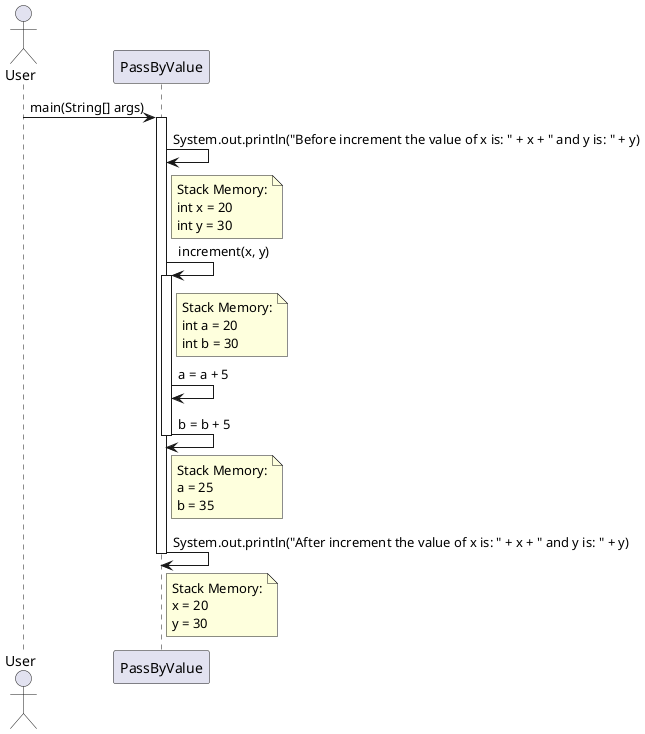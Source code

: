 @startuml
actor User

User -> PassByValue : main(String[] args)
activate PassByValue

PassByValue -> PassByValue : System.out.println("Before increment the value of x is: " + x + " and y is: " + y)

note right of PassByValue
  Stack Memory:
  int x = 20
  int y = 30
end note

PassByValue -> PassByValue : increment(x, y)
activate PassByValue

note right of PassByValue
  Stack Memory:
  int a = 20
  int b = 30
end note

PassByValue -> PassByValue : a = a + 5
PassByValue -> PassByValue : b = b + 5

note right of PassByValue
  Stack Memory:
  a = 25
  b = 35
end note

deactivate PassByValue

PassByValue -> PassByValue : System.out.println("After increment the value of x is: " + x + " and y is: " + y)

note right of PassByValue
  Stack Memory:
  x = 20
  y = 30
end note

deactivate PassByValue
@enduml